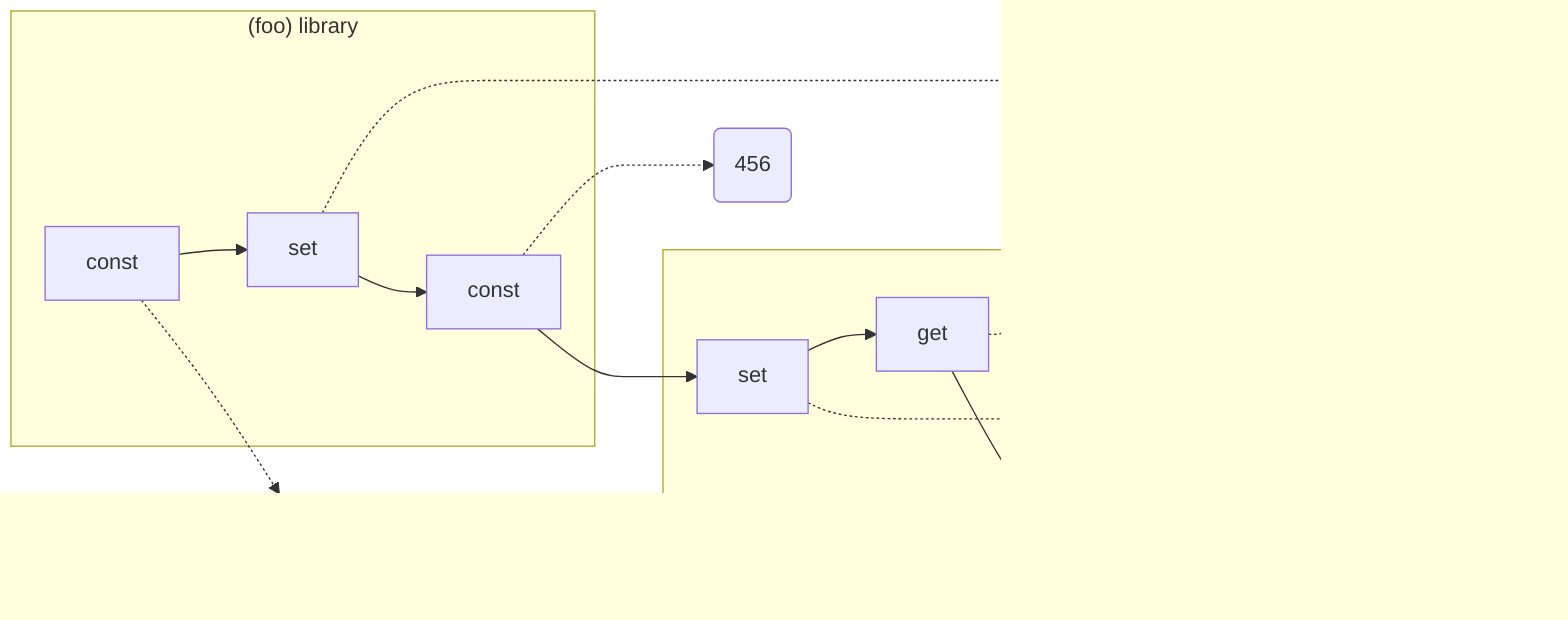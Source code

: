 flowchart LR
  c1 -.-> d3(foo)
  c4 -.-> d3
  c3 -.-> d4(foo)
  c5 -.-> d4
  d3 -.-> d2(#quot;foo#quot;)
  d4 -.-> d2

  subgraph s0["(foo) library"]
    c0[const] --> c1[set] --> c2
  end

  subgraph s1[ ]
    c2[const] --> c3[set] --> c4
    c4[get] --> c5[get] --> c6[call]
  end

  c0 -.-> d0(123)
  c2 -.-> d1(456)
  c6 -.-> d5(+)